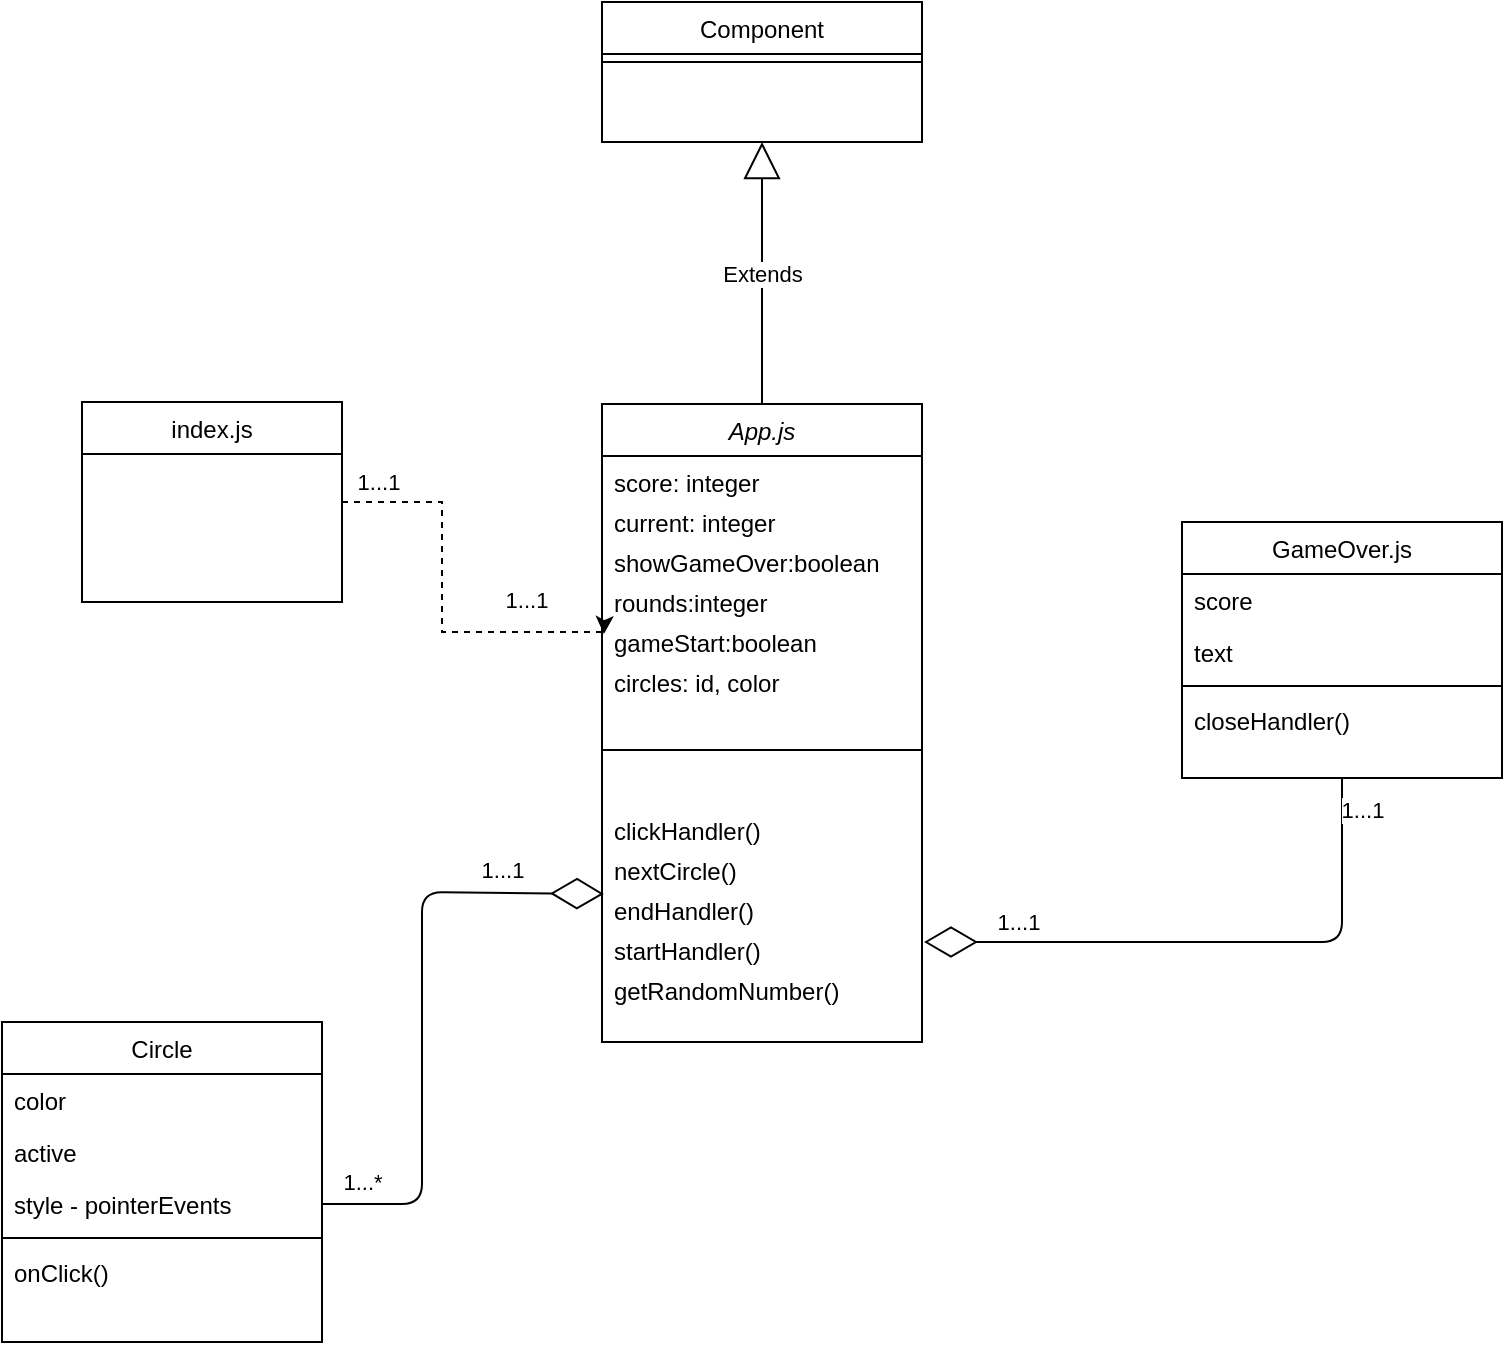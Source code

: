 <mxfile version="14.6.11" type="github">
  <diagram id="C5RBs43oDa-KdzZeNtuy" name="Page-1">
    <mxGraphModel dx="919" dy="1043" grid="1" gridSize="10" guides="1" tooltips="1" connect="1" arrows="1" fold="1" page="1" pageScale="1" pageWidth="827" pageHeight="1169" math="0" shadow="0">
      <root>
        <mxCell id="WIyWlLk6GJQsqaUBKTNV-0" />
        <mxCell id="WIyWlLk6GJQsqaUBKTNV-1" parent="WIyWlLk6GJQsqaUBKTNV-0" />
        <mxCell id="zkfFHV4jXpPFQw0GAbJ--0" value="GameOver.js" style="swimlane;fontStyle=0;align=center;verticalAlign=top;childLayout=stackLayout;horizontal=1;startSize=26;horizontalStack=0;resizeParent=1;resizeLast=0;collapsible=1;marginBottom=0;rounded=0;shadow=0;strokeWidth=1;" parent="WIyWlLk6GJQsqaUBKTNV-1" vertex="1">
          <mxGeometry x="620" y="300" width="160" height="128" as="geometry">
            <mxRectangle x="230" y="140" width="160" height="26" as="alternateBounds" />
          </mxGeometry>
        </mxCell>
        <mxCell id="zkfFHV4jXpPFQw0GAbJ--1" value="score" style="text;align=left;verticalAlign=top;spacingLeft=4;spacingRight=4;overflow=hidden;rotatable=0;points=[[0,0.5],[1,0.5]];portConstraint=eastwest;" parent="zkfFHV4jXpPFQw0GAbJ--0" vertex="1">
          <mxGeometry y="26" width="160" height="26" as="geometry" />
        </mxCell>
        <mxCell id="zkfFHV4jXpPFQw0GAbJ--2" value="text" style="text;align=left;verticalAlign=top;spacingLeft=4;spacingRight=4;overflow=hidden;rotatable=0;points=[[0,0.5],[1,0.5]];portConstraint=eastwest;rounded=0;shadow=0;html=0;" parent="zkfFHV4jXpPFQw0GAbJ--0" vertex="1">
          <mxGeometry y="52" width="160" height="26" as="geometry" />
        </mxCell>
        <mxCell id="zkfFHV4jXpPFQw0GAbJ--4" value="" style="line;html=1;strokeWidth=1;align=left;verticalAlign=middle;spacingTop=-1;spacingLeft=3;spacingRight=3;rotatable=0;labelPosition=right;points=[];portConstraint=eastwest;" parent="zkfFHV4jXpPFQw0GAbJ--0" vertex="1">
          <mxGeometry y="78" width="160" height="8" as="geometry" />
        </mxCell>
        <mxCell id="zkfFHV4jXpPFQw0GAbJ--5" value="closeHandler()" style="text;align=left;verticalAlign=top;spacingLeft=4;spacingRight=4;overflow=hidden;rotatable=0;points=[[0,0.5],[1,0.5]];portConstraint=eastwest;" parent="zkfFHV4jXpPFQw0GAbJ--0" vertex="1">
          <mxGeometry y="86" width="160" height="26" as="geometry" />
        </mxCell>
        <mxCell id="nDHGUBvjExdMVIgmQRbN-39" style="edgeStyle=orthogonalEdgeStyle;rounded=0;orthogonalLoop=1;jettySize=auto;html=1;exitX=1;exitY=0.5;exitDx=0;exitDy=0;entryX=0.006;entryY=0.45;entryDx=0;entryDy=0;entryPerimeter=0;dashed=1;" edge="1" parent="WIyWlLk6GJQsqaUBKTNV-1" source="zkfFHV4jXpPFQw0GAbJ--6" target="nDHGUBvjExdMVIgmQRbN-5">
          <mxGeometry relative="1" as="geometry">
            <Array as="points">
              <mxPoint x="250" y="290" />
              <mxPoint x="250" y="355" />
            </Array>
          </mxGeometry>
        </mxCell>
        <mxCell id="nDHGUBvjExdMVIgmQRbN-47" value="1...1" style="edgeLabel;html=1;align=center;verticalAlign=middle;resizable=0;points=[];" vertex="1" connectable="0" parent="nDHGUBvjExdMVIgmQRbN-39">
          <mxGeometry x="-0.816" y="-1" relative="1" as="geometry">
            <mxPoint y="-11" as="offset" />
          </mxGeometry>
        </mxCell>
        <mxCell id="nDHGUBvjExdMVIgmQRbN-48" value="1...1" style="edgeLabel;html=1;align=center;verticalAlign=middle;resizable=0;points=[];" vertex="1" connectable="0" parent="nDHGUBvjExdMVIgmQRbN-39">
          <mxGeometry x="0.592" y="1" relative="1" as="geometry">
            <mxPoint y="-15" as="offset" />
          </mxGeometry>
        </mxCell>
        <mxCell id="zkfFHV4jXpPFQw0GAbJ--6" value="index.js" style="swimlane;fontStyle=0;align=center;verticalAlign=top;childLayout=stackLayout;horizontal=1;startSize=26;horizontalStack=0;resizeParent=1;resizeLast=0;collapsible=1;marginBottom=0;rounded=0;shadow=0;strokeWidth=1;" parent="WIyWlLk6GJQsqaUBKTNV-1" vertex="1">
          <mxGeometry x="70" y="240" width="130" height="100" as="geometry">
            <mxRectangle x="130" y="380" width="160" height="26" as="alternateBounds" />
          </mxGeometry>
        </mxCell>
        <mxCell id="zkfFHV4jXpPFQw0GAbJ--13" value="Component" style="swimlane;fontStyle=0;align=center;verticalAlign=top;childLayout=stackLayout;horizontal=1;startSize=26;horizontalStack=0;resizeParent=1;resizeLast=0;collapsible=1;marginBottom=0;rounded=0;shadow=0;strokeWidth=1;" parent="WIyWlLk6GJQsqaUBKTNV-1" vertex="1">
          <mxGeometry x="330" y="40" width="160" height="70" as="geometry">
            <mxRectangle x="340" y="380" width="170" height="26" as="alternateBounds" />
          </mxGeometry>
        </mxCell>
        <mxCell id="zkfFHV4jXpPFQw0GAbJ--15" value="" style="line;html=1;strokeWidth=1;align=left;verticalAlign=middle;spacingTop=-1;spacingLeft=3;spacingRight=3;rotatable=0;labelPosition=right;points=[];portConstraint=eastwest;" parent="zkfFHV4jXpPFQw0GAbJ--13" vertex="1">
          <mxGeometry y="26" width="160" height="8" as="geometry" />
        </mxCell>
        <mxCell id="nDHGUBvjExdMVIgmQRbN-0" value="App.js" style="swimlane;fontStyle=2;align=center;verticalAlign=top;childLayout=stackLayout;horizontal=1;startSize=26;horizontalStack=0;resizeParent=1;resizeLast=0;collapsible=1;marginBottom=0;rounded=0;shadow=0;strokeWidth=1;" vertex="1" parent="WIyWlLk6GJQsqaUBKTNV-1">
          <mxGeometry x="330" y="241" width="160" height="319" as="geometry">
            <mxRectangle x="300" y="530" width="160" height="26" as="alternateBounds" />
          </mxGeometry>
        </mxCell>
        <mxCell id="nDHGUBvjExdMVIgmQRbN-1" value="score: integer" style="text;html=1;align=left;verticalAlign=top;resizable=0;points=[];autosize=1;strokeColor=none;spacingLeft=4;spacingRight=4;" vertex="1" parent="nDHGUBvjExdMVIgmQRbN-0">
          <mxGeometry y="26" width="160" height="20" as="geometry" />
        </mxCell>
        <mxCell id="nDHGUBvjExdMVIgmQRbN-2" value="current: integer" style="text;html=1;align=left;verticalAlign=top;resizable=0;points=[];autosize=1;strokeColor=none;spacingLeft=4;spacingRight=4;" vertex="1" parent="nDHGUBvjExdMVIgmQRbN-0">
          <mxGeometry y="46" width="160" height="20" as="geometry" />
        </mxCell>
        <mxCell id="nDHGUBvjExdMVIgmQRbN-3" value="showGameOver:boolean" style="text;html=1;align=left;verticalAlign=top;resizable=0;points=[];autosize=1;strokeColor=none;spacingLeft=4;spacingRight=4;" vertex="1" parent="nDHGUBvjExdMVIgmQRbN-0">
          <mxGeometry y="66" width="160" height="20" as="geometry" />
        </mxCell>
        <mxCell id="nDHGUBvjExdMVIgmQRbN-4" value="rounds:integer" style="text;html=1;align=left;verticalAlign=top;resizable=0;points=[];autosize=1;strokeColor=none;spacingLeft=4;spacingRight=4;" vertex="1" parent="nDHGUBvjExdMVIgmQRbN-0">
          <mxGeometry y="86" width="160" height="20" as="geometry" />
        </mxCell>
        <mxCell id="nDHGUBvjExdMVIgmQRbN-5" value="gameStart:boolean" style="text;html=1;align=left;verticalAlign=top;resizable=0;points=[];autosize=1;strokeColor=none;spacingLeft=4;spacingRight=4;" vertex="1" parent="nDHGUBvjExdMVIgmQRbN-0">
          <mxGeometry y="106" width="160" height="20" as="geometry" />
        </mxCell>
        <mxCell id="nDHGUBvjExdMVIgmQRbN-6" value="circles: id, color" style="text;html=1;align=left;verticalAlign=top;resizable=0;points=[];autosize=1;strokeColor=none;spacingLeft=4;spacingRight=4;" vertex="1" parent="nDHGUBvjExdMVIgmQRbN-0">
          <mxGeometry y="126" width="160" height="20" as="geometry" />
        </mxCell>
        <mxCell id="nDHGUBvjExdMVIgmQRbN-7" value="" style="line;html=1;strokeWidth=1;align=left;verticalAlign=middle;spacingTop=-1;spacingLeft=3;spacingRight=3;rotatable=0;labelPosition=right;points=[];portConstraint=eastwest;" vertex="1" parent="nDHGUBvjExdMVIgmQRbN-0">
          <mxGeometry y="146" width="160" height="54" as="geometry" />
        </mxCell>
        <mxCell id="nDHGUBvjExdMVIgmQRbN-8" value="clickHandler()" style="text;html=1;align=left;verticalAlign=top;resizable=0;points=[];autosize=1;strokeColor=none;spacingLeft=4;spacingRight=4;" vertex="1" parent="nDHGUBvjExdMVIgmQRbN-0">
          <mxGeometry y="200" width="160" height="20" as="geometry" />
        </mxCell>
        <mxCell id="nDHGUBvjExdMVIgmQRbN-9" value="nextCircle()" style="text;html=1;align=left;verticalAlign=top;resizable=0;points=[];autosize=1;strokeColor=none;spacingLeft=4;spacingRight=4;" vertex="1" parent="nDHGUBvjExdMVIgmQRbN-0">
          <mxGeometry y="220" width="160" height="20" as="geometry" />
        </mxCell>
        <mxCell id="nDHGUBvjExdMVIgmQRbN-10" value="endHandler()" style="text;html=1;align=left;verticalAlign=top;resizable=0;points=[];autosize=1;strokeColor=none;spacingLeft=4;spacingRight=4;" vertex="1" parent="nDHGUBvjExdMVIgmQRbN-0">
          <mxGeometry y="240" width="160" height="20" as="geometry" />
        </mxCell>
        <mxCell id="nDHGUBvjExdMVIgmQRbN-11" value="startHandler()" style="text;html=1;align=left;verticalAlign=top;resizable=0;points=[];autosize=1;strokeColor=none;spacingLeft=4;spacingRight=4;" vertex="1" parent="nDHGUBvjExdMVIgmQRbN-0">
          <mxGeometry y="260" width="160" height="20" as="geometry" />
        </mxCell>
        <mxCell id="nDHGUBvjExdMVIgmQRbN-36" value="getRandomNumber()" style="text;html=1;align=left;verticalAlign=top;resizable=0;points=[];autosize=1;strokeColor=none;spacingLeft=4;spacingRight=4;" vertex="1" parent="nDHGUBvjExdMVIgmQRbN-0">
          <mxGeometry y="280" width="160" height="20" as="geometry" />
        </mxCell>
        <mxCell id="nDHGUBvjExdMVIgmQRbN-12" value="Circle" style="swimlane;fontStyle=0;align=center;verticalAlign=top;childLayout=stackLayout;horizontal=1;startSize=26;horizontalStack=0;resizeParent=1;resizeLast=0;collapsible=1;marginBottom=0;rounded=0;shadow=0;strokeWidth=1;" vertex="1" parent="WIyWlLk6GJQsqaUBKTNV-1">
          <mxGeometry x="30" y="550" width="160" height="160" as="geometry">
            <mxRectangle x="130" y="380" width="160" height="26" as="alternateBounds" />
          </mxGeometry>
        </mxCell>
        <mxCell id="nDHGUBvjExdMVIgmQRbN-13" value="color" style="text;align=left;verticalAlign=top;spacingLeft=4;spacingRight=4;overflow=hidden;rotatable=0;points=[[0,0.5],[1,0.5]];portConstraint=eastwest;" vertex="1" parent="nDHGUBvjExdMVIgmQRbN-12">
          <mxGeometry y="26" width="160" height="26" as="geometry" />
        </mxCell>
        <mxCell id="nDHGUBvjExdMVIgmQRbN-14" value="active" style="text;align=left;verticalAlign=top;spacingLeft=4;spacingRight=4;overflow=hidden;rotatable=0;points=[[0,0.5],[1,0.5]];portConstraint=eastwest;html=0;" vertex="1" parent="nDHGUBvjExdMVIgmQRbN-12">
          <mxGeometry y="52" width="160" height="26" as="geometry" />
        </mxCell>
        <mxCell id="nDHGUBvjExdMVIgmQRbN-16" value="style - pointerEvents" style="text;align=left;verticalAlign=top;spacingLeft=4;spacingRight=4;overflow=hidden;rotatable=0;points=[[0,0.5],[1,0.5]];portConstraint=eastwest;html=0;" vertex="1" parent="nDHGUBvjExdMVIgmQRbN-12">
          <mxGeometry y="78" width="160" height="26" as="geometry" />
        </mxCell>
        <mxCell id="nDHGUBvjExdMVIgmQRbN-17" value="" style="line;html=1;strokeWidth=1;align=left;verticalAlign=middle;spacingTop=-1;spacingLeft=3;spacingRight=3;rotatable=0;labelPosition=right;points=[];portConstraint=eastwest;" vertex="1" parent="nDHGUBvjExdMVIgmQRbN-12">
          <mxGeometry y="104" width="160" height="8" as="geometry" />
        </mxCell>
        <mxCell id="nDHGUBvjExdMVIgmQRbN-42" value="onClick()" style="text;align=left;verticalAlign=top;spacingLeft=4;spacingRight=4;overflow=hidden;rotatable=0;points=[[0,0.5],[1,0.5]];portConstraint=eastwest;" vertex="1" parent="nDHGUBvjExdMVIgmQRbN-12">
          <mxGeometry y="112" width="160" height="26" as="geometry" />
        </mxCell>
        <mxCell id="nDHGUBvjExdMVIgmQRbN-32" value="Extends" style="endArrow=block;endSize=16;endFill=0;html=1;entryX=0.5;entryY=1;entryDx=0;entryDy=0;exitX=0.5;exitY=0;exitDx=0;exitDy=0;" edge="1" parent="WIyWlLk6GJQsqaUBKTNV-1" source="nDHGUBvjExdMVIgmQRbN-0" target="zkfFHV4jXpPFQw0GAbJ--13">
          <mxGeometry width="160" relative="1" as="geometry">
            <mxPoint x="360" y="270" as="sourcePoint" />
            <mxPoint x="520" y="270" as="targetPoint" />
          </mxGeometry>
        </mxCell>
        <mxCell id="nDHGUBvjExdMVIgmQRbN-38" value="" style="endArrow=diamondThin;endFill=0;endSize=24;html=1;entryX=0.5;entryY=1;entryDx=0;entryDy=0;verticalAlign=middle;exitX=0.5;exitY=1;exitDx=0;exitDy=0;" edge="1" parent="WIyWlLk6GJQsqaUBKTNV-1" source="zkfFHV4jXpPFQw0GAbJ--0">
          <mxGeometry width="160" relative="1" as="geometry">
            <mxPoint x="700" y="440" as="sourcePoint" />
            <mxPoint x="491" y="510" as="targetPoint" />
            <Array as="points">
              <mxPoint x="700" y="510" />
            </Array>
          </mxGeometry>
        </mxCell>
        <mxCell id="nDHGUBvjExdMVIgmQRbN-45" value="1...1" style="edgeLabel;html=1;align=center;verticalAlign=middle;resizable=0;points=[];" vertex="1" connectable="0" parent="nDHGUBvjExdMVIgmQRbN-38">
          <mxGeometry x="-0.89" y="1" relative="1" as="geometry">
            <mxPoint x="9" as="offset" />
          </mxGeometry>
        </mxCell>
        <mxCell id="nDHGUBvjExdMVIgmQRbN-46" value="1...1" style="edgeLabel;html=1;align=center;verticalAlign=middle;resizable=0;points=[];" vertex="1" connectable="0" parent="nDHGUBvjExdMVIgmQRbN-38">
          <mxGeometry x="0.677" relative="1" as="geometry">
            <mxPoint y="-10" as="offset" />
          </mxGeometry>
        </mxCell>
        <mxCell id="nDHGUBvjExdMVIgmQRbN-37" value="" style="endArrow=diamondThin;endFill=0;endSize=24;html=1;entryX=0.006;entryY=0.25;entryDx=0;entryDy=0;exitX=1;exitY=0.5;exitDx=0;exitDy=0;entryPerimeter=0;" edge="1" parent="WIyWlLk6GJQsqaUBKTNV-1" source="nDHGUBvjExdMVIgmQRbN-16" target="nDHGUBvjExdMVIgmQRbN-10">
          <mxGeometry width="160" relative="1" as="geometry">
            <mxPoint x="200" y="641" as="sourcePoint" />
            <mxPoint x="80" y="490" as="targetPoint" />
            <Array as="points">
              <mxPoint x="240" y="641" />
              <mxPoint x="240" y="550" />
              <mxPoint x="240" y="540" />
              <mxPoint x="240" y="485" />
            </Array>
          </mxGeometry>
        </mxCell>
        <mxCell id="nDHGUBvjExdMVIgmQRbN-43" value="1...*" style="edgeLabel;html=1;align=center;verticalAlign=middle;resizable=0;points=[];" vertex="1" connectable="0" parent="nDHGUBvjExdMVIgmQRbN-37">
          <mxGeometry x="-0.865" y="-1" relative="1" as="geometry">
            <mxPoint y="-12" as="offset" />
          </mxGeometry>
        </mxCell>
        <mxCell id="nDHGUBvjExdMVIgmQRbN-44" value="1...1" style="edgeLabel;html=1;align=center;verticalAlign=middle;resizable=0;points=[];" vertex="1" connectable="0" parent="nDHGUBvjExdMVIgmQRbN-37">
          <mxGeometry x="0.657" y="-1" relative="1" as="geometry">
            <mxPoint y="-13" as="offset" />
          </mxGeometry>
        </mxCell>
      </root>
    </mxGraphModel>
  </diagram>
</mxfile>
